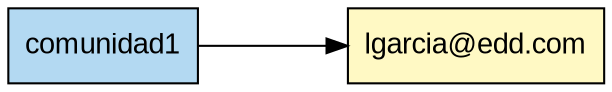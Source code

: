 digraph Comunidades {
  rankdir=LR;
  graph [nodesep=0.6, ranksep=1.0, splines=ortho];
  node  [shape=box, style=filled, fontname="Arial"];

  C1 [label="comunidad1", fillcolor="#b3d9f2"];

  node [fillcolor="#fff9c4"];
  U_C1_1_lgarcia_edd_com [label="lgarcia@edd.com"];
  C1 -> U_C1_1_lgarcia_edd_com;

}
